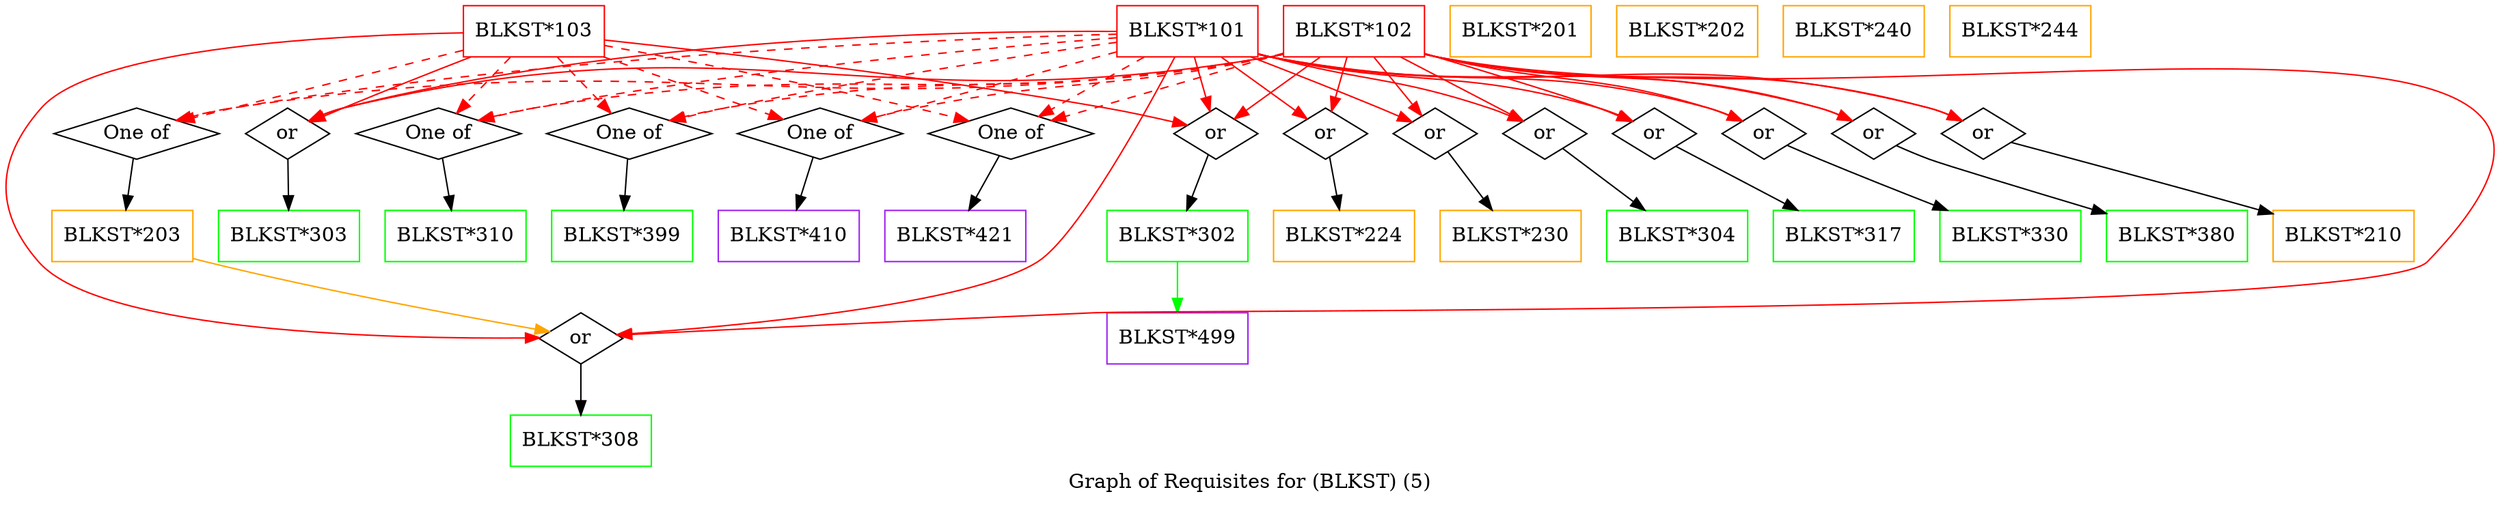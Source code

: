 strict digraph "" {
	graph [bb="0,0,1715.2,347",
		label="Graph of Requisites for (BLKST) (5)",
		lheight=0.21,
		lp="857.6,11.5",
		lwidth=3.54
	];
	node [label="\N"];
	"BLKST*101"	[color=red,
		height=0.5,
		pos="841.61,329",
		shape=box,
		width=1.375];
	of45	[height=0.5,
		label="One of",
		pos="756.61,257",
		shape=diamond,
		width=1.6085];
	"BLKST*101" -> of45	[color=red,
		pos="e,771.77,270.49 820.59,310.7 808.17,300.47 792.43,287.5 779.67,276.99",
		style=dashed];
	or108	[height=0.5,
		label=or,
		pos="1400.6,257",
		shape=diamond,
		width=0.81703];
	"BLKST*101" -> or108	[color=red,
		pos="e,1385.5,266.01 891.12,312.75 893.97,312.1 896.82,311.51 899.61,311 1102.2,273.84 1161.8,324.84 1361.6,275 1366.5,273.79 1371.5,\
272.03 1376.2,270.1"];
	or109	[height=0.5,
		label=or,
		pos="938.61,257",
		shape=diamond,
		width=0.81703];
	"BLKST*101" -> or109	[color=red,
		pos="e,925.61,267.38 865.58,310.7 881.43,299.26 902.03,284.4 917.3,273.37"];
	or110	[height=0.5,
		label=or,
		pos="1015.6,257",
		shape=diamond,
		width=0.81703];
	"BLKST*101" -> or110	[color=red,
		pos="e,999.34,265.25 886.16,310.99 912.55,300.79 946.6,287.43 976.61,275 980.94,273.2 985.54,271.25 989.98,269.33"];
	or111	[height=0.5,
		label=or,
		pos="861.61,257",
		shape=diamond,
		width=0.81703];
	"BLKST*101" -> or111	[color=red,
		pos="e,857.39,272.74 846.55,310.7 848.97,302.22 851.93,291.88 854.58,282.6"];
	or112	[height=0.5,
		label=or,
		pos="115.61,257",
		shape=diamond,
		width=0.81703];
	"BLKST*101" -> or112	[color=red,
		pos="e,130.34,266.02 792.03,325.17 644.55,316.6 215,290.6 153.61,275 148.99,273.83 144.23,272.13 139.71,270.26"];
	or113	[height=0.5,
		label=or,
		pos="1092.6,257",
		shape=diamond,
		width=0.81703];
	"BLKST*101" -> or113	[color=red,
		pos="e,1076.9,265.61 891.23,313.26 894.06,312.48 896.87,311.72 899.61,311 967.58,293.11 986.89,297.13 1053.6,275 1058.1,273.49 1062.9,\
271.66 1067.4,269.77"];
	or114	[height=0.5,
		label=or,
		pos="369.61,113",
		shape=diamond,
		width=0.81703];
	"BLKST*101" -> or114	[color=red,
		pos="e,342.39,114.32 791.92,325.32 624.64,316.18 91.567,286.25 77.605,275 39.525,244.32 25.046,204.35 56.605,167 91.482,125.72 256.6,\
116.58 331.95,114.57"];
	of46	[height=0.5,
		label="One of",
		pos="220.61,257",
		shape=diamond,
		width=1.6085];
	"BLKST*101" -> of46	[color=red,
		pos="e,249.09,266.25 791.98,325.8 694.64,320.93 472.05,307.03 287.61,275 278.23,273.37 268.23,271.12 258.9,268.79",
		style=dashed];
	or115	[height=0.5,
		label=or,
		pos="1169.6,257",
		shape=diamond,
		width=0.81703];
	"BLKST*101" -> or115	[color=red,
		pos="e,1154.4,265.72 891.17,313.01 894.01,312.29 896.84,311.62 899.61,311 1001,288.34 1030.8,304 1130.6,275 1135.4,273.6 1140.4,271.76 \
1145.1,269.8"];
	or116	[height=0.5,
		label=or,
		pos="1246.6,257",
		shape=diamond,
		width=0.81703];
	"BLKST*101" -> or116	[color=red,
		pos="e,1231.4,265.86 891.14,312.88 893.99,312.2 896.83,311.56 899.61,311 1034.7,283.52 1074.5,310.92 1207.6,275 1212.4,273.7 1217.4,271.89 \
1222.2,269.95"];
	or117	[height=0.5,
		label=or,
		pos="1323.6,257",
		shape=diamond,
		width=0.81703];
	"BLKST*101" -> or117	[color=red,
		pos="e,1308.4,265.95 891.13,312.81 893.98,312.14 896.82,311.53 899.61,311 1068.4,278.68 1118.2,317.88 1284.6,275 1289.4,273.75 1294.5,\
271.98 1299.2,270.04"];
	of47	[height=0.5,
		label="One of",
		pos="354.61,257",
		shape=diamond,
		width=1.6085];
	"BLKST*101" -> of47	[color=red,
		pos="e,383.45,266.15 791.83,323.72 712.89,316.48 554.3,300.11 421.61,275 412.34,273.25 402.45,270.97 393.19,268.65",
		style=dashed];
	of48	[height=0.5,
		label="One of",
		pos="488.61,257",
		shape=diamond,
		width=1.6085];
	"BLKST*101" -> of48	[color=red,
		pos="e,518.19,265.95 792.06,319.83 734.88,310.16 638.1,293.09 555.61,275 546.66,273.04 537.1,270.74 528.08,268.47",
		style=dashed];
	of49	[height=0.5,
		label="One of",
		pos="622.61,257",
		shape=diamond,
		width=1.6085];
	"BLKST*101" -> of49	[color=red,
		pos="e,649.77,266.68 791.91,312.12 751.65,299.25 695.84,281.41 659.48,269.79",
		style=dashed];
	"BLKST*203"	[color=orange,
		height=0.5,
		pos="700.61,185",
		shape=box,
		width=1.375];
	of45 -> "BLKST*203"	[pos="e,714.22,203.02 745.54,242.17 738.45,233.3 729.03,221.54 720.65,211.06"];
	"BLKST*210"	[color=orange,
		height=0.5,
		pos="1636.6,185",
		shape=box,
		width=1.375];
	or108 -> "BLKST*210"	[pos="e,1587,200.71 1419.5,250.39 1453.3,240.36 1525.4,218.98 1577.3,203.6"];
	"BLKST*224"	[color=orange,
		height=0.5,
		pos="934.61,185",
		shape=box,
		width=1.375];
	or109 -> "BLKST*224"	[pos="e,935.6,203.45 937.66,239.41 937.22,231.71 936.68,222.34 936.18,213.62"];
	"BLKST*230"	[color=orange,
		height=0.5,
		pos="1051.6,185",
		shape=box,
		width=1.375];
	or110 -> "BLKST*230"	[pos="e,1042.8,203.08 1022.4,242.83 1026.8,234.22 1032.7,222.67 1038.1,212.24"];
	"BLKST*302"	[color=green,
		height=0.5,
		pos="817.61,185",
		shape=box,
		width=1.375];
	or111 -> "BLKST*302"	[pos="e,828.38,203.14 853.74,243.49 848.22,234.7 840.63,222.63 833.84,211.82"];
	"BLKST*303"	[color=green,
		height=0.5,
		pos="115.61,185",
		shape=box,
		width=1.375];
	or112 -> "BLKST*303"	[pos="e,115.61,203.1 115.61,238.7 115.61,230.98 115.61,221.71 115.61,213.11"];
	"BLKST*304"	[color=green,
		height=0.5,
		pos="1168.6,185",
		shape=box,
		width=1.375];
	or113 -> "BLKST*304"	[pos="e,1150,203.16 1103.8,245.67 1114,236.32 1129.3,222.2 1142.5,210.04"];
	"BLKST*308"	[color=green,
		height=0.5,
		pos="369.61,41",
		shape=box,
		width=1.375];
	or114 -> "BLKST*308"	[pos="e,369.61,59.104 369.61,94.697 369.61,86.983 369.61,77.712 369.61,69.112"];
	"BLKST*310"	[color=green,
		height=0.5,
		pos="232.61,185",
		shape=box,
		width=1.375];
	of46 -> "BLKST*310"	[pos="e,229.67,203.12 223.39,239.76 224.74,231.87 226.41,222.16 227.95,213.18"];
	"BLKST*317"	[color=green,
		height=0.5,
		pos="1285.6,185",
		shape=box,
		width=1.375];
	or115 -> "BLKST*317"	[pos="e,1257,203.24 1183.8,247.42 1199.8,237.79 1226.3,221.79 1248.3,208.53"];
	"BLKST*330"	[color=green,
		height=0.5,
		pos="1402.6,185",
		shape=box,
		width=1.375];
	or116 -> "BLKST*330"	[pos="e,1364.5,203.12 1262.7,248.77 1284.3,239.09 1323.5,221.48 1355,207.37"];
	"BLKST*380"	[color=green,
		height=0.5,
		pos="1519.6,185",
		shape=box,
		width=1.375];
	or117 -> "BLKST*380"	[pos="e,1470.1,201.52 1339.8,248.57 1346.8,245.48 1355,241.93 1362.6,239 1394.6,226.67 1430.7,214.35 1460.3,204.69"];
	"BLKST*399"	[color=green,
		height=0.5,
		pos="349.61,185",
		shape=box,
		width=1.375];
	of47 -> "BLKST*399"	[pos="e,350.84,203.28 353.39,239.05 352.84,231.35 352.18,222.03 351.56,213.36"];
	"BLKST*410"	[color=purple,
		height=0.5,
		pos="466.61,185",
		shape=box,
		width=1.375];
	of48 -> "BLKST*410"	[pos="e,472.09,203.46 483.72,240.46 481.19,232.42 478.03,222.36 475.12,213.09"];
	"BLKST*421"	[color=purple,
		height=0.5,
		pos="583.61,185",
		shape=box,
		width=1.375];
	of49 -> "BLKST*421"	[pos="e,593.19,203.2 614.52,241.5 609.78,232.97 603.63,221.95 598.07,211.97"];
	"BLKST*203" -> or114	[color=orange,
		pos="e,391.61,117.61 650.79,169.31 647.69,168.5 644.61,167.72 641.61,167 555.58,146.27 452.77,127.97 401.7,119.31"];
	"BLKST*499"	[color=purple,
		height=0.5,
		pos="817.61,113",
		shape=box,
		width=1.375];
	"BLKST*302" -> "BLKST*499"	[color=green,
		pos="e,817.61,131.1 817.61,166.7 817.61,158.98 817.61,149.71 817.61,141.11"];
	"BLKST*102"	[color=red,
		height=0.5,
		pos="958.61,329",
		shape=box,
		width=1.375];
	"BLKST*102" -> of45	[color=red,
		pos="e,782.48,266.97 909.45,310.97 873.15,298.39 824.59,281.56 792.03,270.28",
		style=dashed];
	"BLKST*102" -> or108	[color=red,
		pos="e,1385.4,265.91 1008.1,312.84 1011,312.17 1013.8,311.55 1016.6,311 1167.9,281.2 1212.5,314.26 1361.6,275 1366.4,273.73 1371.4,271.94 \
1376.2,270"];
	"BLKST*102" -> or109	[color=red,
		pos="e,942.82,272.74 953.66,310.7 951.24,302.22 948.28,291.88 945.63,282.6"];
	"BLKST*102" -> or110	[color=red,
		pos="e,1006.1,269.63 972.7,310.7 980.92,300.6 991.31,287.84 999.8,277.41"];
	"BLKST*102" -> or111	[color=red,
		pos="e,874.6,267.38 934.63,310.7 918.78,299.26 898.18,284.4 882.91,273.37"];
	"BLKST*102" -> or112	[color=red,
		pos="e,130.31,266.12 908.9,312.8 905.77,312.12 902.65,311.51 899.61,311 572.14,256.68 476.47,352.11 153.61,275 148.97,273.89 144.21,272.23 \
139.68,270.37"];
	"BLKST*102" -> or113	[color=red,
		pos="e,1077.5,265.9 991.39,310.88 1015.2,298.45 1046.8,281.92 1068.4,270.67"];
	"BLKST*102" -> or114	[color=red,
		pos="e,395.55,115.18 1008.1,312.78 1011,312.12 1013.8,311.52 1016.6,311 1201.6,276.35 1253.4,308.54 1438.6,275 1560.5,252.92 1781.5,256.28 \
1695.6,167 1659.5,129.46 810.66,133.14 758.61,131 628.78,125.67 474.6,118.76 405.84,115.65"];
	"BLKST*102" -> of46	[color=red,
		pos="e,248.72,266.4 908.89,312.84 905.77,312.14 902.65,311.52 899.61,311 631.05,265 556.87,316.69 287.61,275 278.11,273.53 268.01,271.32 \
258.6,268.97",
		style=dashed];
	"BLKST*102" -> or115	[color=red,
		pos="e,1153.8,265.36 1008.4,313.32 1050.8,300.73 1108.1,283.34 1130.6,275 1135.1,273.34 1139.8,271.43 1144.3,269.5"];
	"BLKST*102" -> or116	[color=red,
		pos="e,1231,265.77 1008.2,313.12 1011,312.37 1013.9,311.66 1016.6,311 1100.6,290.83 1125,300.42 1207.6,275 1212.2,273.59 1216.9,271.81 \
1221.5,269.93"];
	"BLKST*102" -> or117	[color=red,
		pos="e,1308.4,265.8 1008.2,312.94 1011,312.24 1013.8,311.59 1016.6,311 1134.2,286.03 1168.9,307.32 1284.6,275 1289.4,273.66 1294.4,271.83 \
1299.2,269.88"];
	"BLKST*102" -> of47	[color=red,
		pos="e,382.74,266.29 908.88,312.9 905.76,312.19 902.65,311.55 899.61,311 689.92,273.31 631.87,309.33 421.61,275 412.12,273.45 402.02,\
271.21 392.61,268.86",
		style=dashed];
	"BLKST*102" -> of48	[color=red,
		pos="e,517.1,266.2 908.86,313 905.74,312.27 902.64,311.59 899.61,311 748.72,281.61 706.94,301.97 555.61,275 546.23,273.33 536.24,271.06 \
526.91,268.73",
		style=dashed];
	"BLKST*102" -> of49	[color=red,
		pos="e,651.84,265.95 908.81,313.23 905.71,312.44 902.62,311.69 899.61,311 807.3,289.86 782.24,294.66 689.61,275 680.56,273.08 670.9,270.78 \
661.8,268.5",
		style=dashed];
	"BLKST*103"	[color=red,
		height=0.5,
		pos="421.61,329",
		shape=box,
		width=1.375];
	"BLKST*103" -> of45	[color=red,
		pos="e,727,265.87 471.17,319.02 525.08,309.05 613.73,292.12 689.61,275 698.54,272.99 708.09,270.66 717.11,268.39",
		style=dashed];
	"BLKST*103" -> or111	[color=red,
		pos="e,846.45,265.99 471.42,326.06 548.32,322.03 699.99,309.99 823.61,275 828.11,273.73 832.76,272.01 837.21,270.15"];
	"BLKST*103" -> or112	[color=red,
		pos="e,130.83,265.76 371.86,321.59 317.41,313.79 227.96,298.65 153.61,275 149.15,273.58 144.51,271.79 140.08,269.91"];
	"BLKST*103" -> or114	[color=red,
		pos="e,341.48,113.83 371.92,324.99 270.28,318.33 46.251,300.86 23.605,275 -8.0166,238.89 -7.661,203.42 23.605,167 62.909,121.22 249.44,\
114.57 331.13,113.89"];
	"BLKST*103" -> of46	[color=red,
		pos="e,246.63,267.06 372.69,310.97 336.68,298.42 288.53,281.66 256.14,270.38",
		style=dashed];
	"BLKST*103" -> of47	[color=red,
		pos="e,367.41,271.38 405.04,310.7 395.78,301.02 384.17,288.89 374.43,278.71",
		style=dashed];
	"BLKST*103" -> of48	[color=red,
		pos="e,475.8,271.38 438.17,310.7 447.43,301.02 459.04,288.89 468.78,278.71",
		style=dashed];
	"BLKST*103" -> of49	[color=red,
		pos="e,596.58,267.06 470.52,310.97 506.53,298.42 554.68,281.66 587.07,270.38",
		style=dashed];
	"BLKST*201"	[color=orange,
		height=0.5,
		pos="1075.6,329",
		shape=box,
		width=1.375];
	"BLKST*202"	[color=orange,
		height=0.5,
		pos="1192.6,329",
		shape=box,
		width=1.375];
	"BLKST*240"	[color=orange,
		height=0.5,
		pos="1309.6,329",
		shape=box,
		width=1.375];
	"BLKST*244"	[color=orange,
		height=0.5,
		pos="1426.6,329",
		shape=box,
		width=1.375];
}
